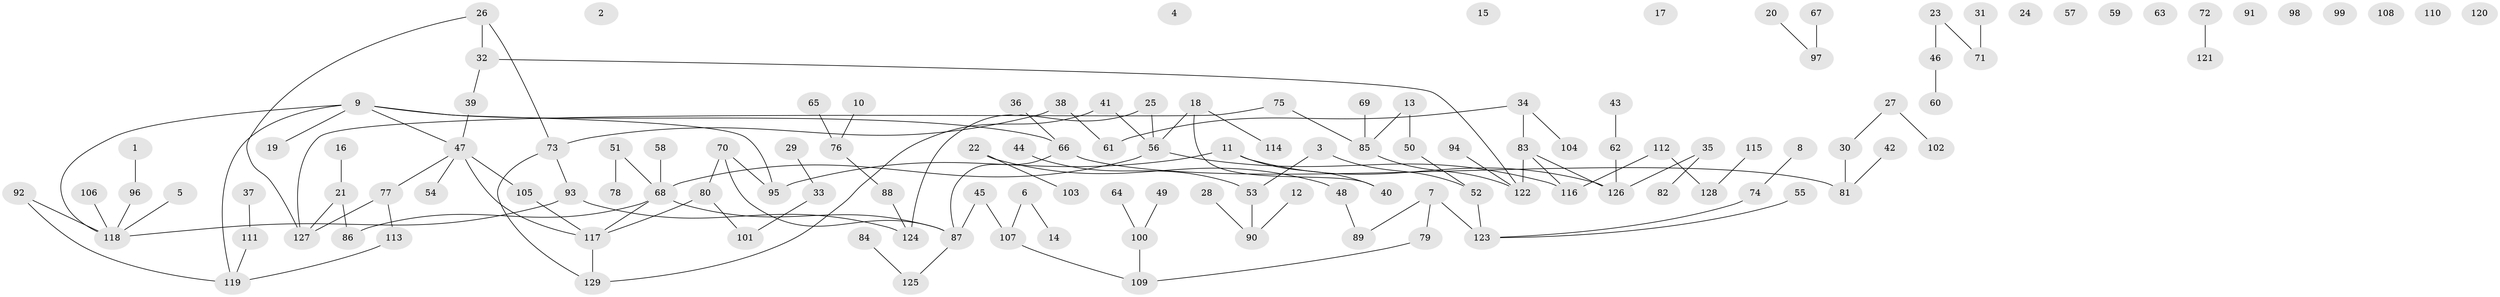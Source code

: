 // Generated by graph-tools (version 1.1) at 2025/13/03/09/25 04:13:14]
// undirected, 129 vertices, 129 edges
graph export_dot {
graph [start="1"]
  node [color=gray90,style=filled];
  1;
  2;
  3;
  4;
  5;
  6;
  7;
  8;
  9;
  10;
  11;
  12;
  13;
  14;
  15;
  16;
  17;
  18;
  19;
  20;
  21;
  22;
  23;
  24;
  25;
  26;
  27;
  28;
  29;
  30;
  31;
  32;
  33;
  34;
  35;
  36;
  37;
  38;
  39;
  40;
  41;
  42;
  43;
  44;
  45;
  46;
  47;
  48;
  49;
  50;
  51;
  52;
  53;
  54;
  55;
  56;
  57;
  58;
  59;
  60;
  61;
  62;
  63;
  64;
  65;
  66;
  67;
  68;
  69;
  70;
  71;
  72;
  73;
  74;
  75;
  76;
  77;
  78;
  79;
  80;
  81;
  82;
  83;
  84;
  85;
  86;
  87;
  88;
  89;
  90;
  91;
  92;
  93;
  94;
  95;
  96;
  97;
  98;
  99;
  100;
  101;
  102;
  103;
  104;
  105;
  106;
  107;
  108;
  109;
  110;
  111;
  112;
  113;
  114;
  115;
  116;
  117;
  118;
  119;
  120;
  121;
  122;
  123;
  124;
  125;
  126;
  127;
  128;
  129;
  1 -- 96;
  3 -- 52;
  3 -- 53;
  5 -- 118;
  6 -- 14;
  6 -- 107;
  7 -- 79;
  7 -- 89;
  7 -- 123;
  8 -- 74;
  9 -- 19;
  9 -- 47;
  9 -- 66;
  9 -- 95;
  9 -- 118;
  9 -- 119;
  10 -- 76;
  11 -- 40;
  11 -- 95;
  11 -- 126;
  12 -- 90;
  13 -- 50;
  13 -- 85;
  16 -- 21;
  18 -- 40;
  18 -- 56;
  18 -- 114;
  20 -- 97;
  21 -- 86;
  21 -- 127;
  22 -- 48;
  22 -- 103;
  23 -- 46;
  23 -- 71;
  25 -- 56;
  25 -- 124;
  26 -- 32;
  26 -- 73;
  26 -- 127;
  27 -- 30;
  27 -- 102;
  28 -- 90;
  29 -- 33;
  30 -- 81;
  31 -- 71;
  32 -- 39;
  32 -- 122;
  33 -- 101;
  34 -- 61;
  34 -- 83;
  34 -- 104;
  35 -- 82;
  35 -- 126;
  36 -- 66;
  37 -- 111;
  38 -- 61;
  38 -- 73;
  39 -- 47;
  41 -- 56;
  41 -- 129;
  42 -- 81;
  43 -- 62;
  44 -- 53;
  45 -- 87;
  45 -- 107;
  46 -- 60;
  47 -- 54;
  47 -- 77;
  47 -- 105;
  47 -- 117;
  48 -- 89;
  49 -- 100;
  50 -- 52;
  51 -- 68;
  51 -- 78;
  52 -- 123;
  53 -- 90;
  55 -- 123;
  56 -- 68;
  56 -- 116;
  58 -- 68;
  62 -- 126;
  64 -- 100;
  65 -- 76;
  66 -- 81;
  66 -- 87;
  67 -- 97;
  68 -- 86;
  68 -- 87;
  68 -- 117;
  69 -- 85;
  70 -- 80;
  70 -- 87;
  70 -- 95;
  72 -- 121;
  73 -- 93;
  73 -- 129;
  74 -- 123;
  75 -- 85;
  75 -- 127;
  76 -- 88;
  77 -- 113;
  77 -- 127;
  79 -- 109;
  80 -- 101;
  80 -- 117;
  83 -- 116;
  83 -- 122;
  83 -- 126;
  84 -- 125;
  85 -- 122;
  87 -- 125;
  88 -- 124;
  92 -- 118;
  92 -- 119;
  93 -- 118;
  93 -- 124;
  94 -- 122;
  96 -- 118;
  100 -- 109;
  105 -- 117;
  106 -- 118;
  107 -- 109;
  111 -- 119;
  112 -- 116;
  112 -- 128;
  113 -- 119;
  115 -- 128;
  117 -- 129;
}
